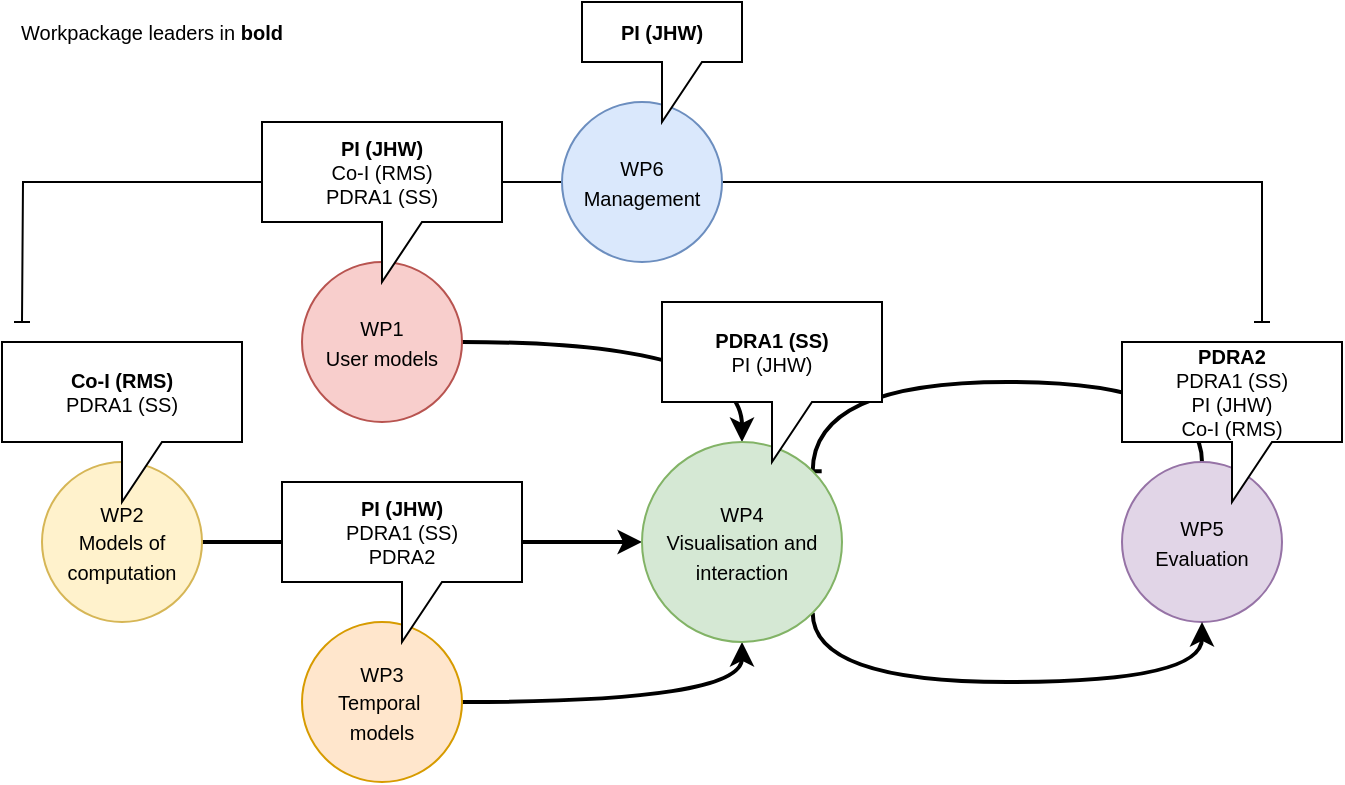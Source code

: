 <mxfile version="19.0.3" type="github">
  <diagram id="YQ6fcy86gVxHbW4KlF4i" name="Page-1">
    <mxGraphModel dx="1312" dy="769" grid="1" gridSize="10" guides="1" tooltips="1" connect="1" arrows="1" fold="1" page="1" pageScale="1" pageWidth="827" pageHeight="1169" math="0" shadow="0">
      <root>
        <mxCell id="0" />
        <mxCell id="1" parent="0" />
        <mxCell id="JzW8vRtsxdoaZSw6RIqp-11" style="edgeStyle=orthogonalEdgeStyle;curved=1;orthogonalLoop=1;jettySize=auto;html=1;exitX=1;exitY=0.5;exitDx=0;exitDy=0;entryX=0;entryY=0.5;entryDx=0;entryDy=0;strokeWidth=2;" edge="1" parent="1" source="JzW8vRtsxdoaZSw6RIqp-1" target="JzW8vRtsxdoaZSw6RIqp-8">
          <mxGeometry relative="1" as="geometry" />
        </mxCell>
        <mxCell id="JzW8vRtsxdoaZSw6RIqp-1" value="&lt;font style=&quot;font-size: 10px;&quot;&gt;WP2&lt;br&gt;Models of computation&lt;/font&gt;" style="ellipse;whiteSpace=wrap;html=1;aspect=fixed;fillColor=#fff2cc;strokeColor=#d6b656;" vertex="1" parent="1">
          <mxGeometry x="40" y="480" width="80" height="80" as="geometry" />
        </mxCell>
        <mxCell id="JzW8vRtsxdoaZSw6RIqp-9" style="edgeStyle=orthogonalEdgeStyle;orthogonalLoop=1;jettySize=auto;html=1;exitX=1;exitY=0.5;exitDx=0;exitDy=0;curved=1;strokeWidth=2;" edge="1" parent="1" source="JzW8vRtsxdoaZSw6RIqp-2" target="JzW8vRtsxdoaZSw6RIqp-8">
          <mxGeometry relative="1" as="geometry" />
        </mxCell>
        <mxCell id="JzW8vRtsxdoaZSw6RIqp-2" value="&lt;font size=&quot;1&quot;&gt;WP1&lt;br&gt;User models&lt;/font&gt;" style="ellipse;whiteSpace=wrap;html=1;aspect=fixed;fillColor=#f8cecc;strokeColor=#b85450;" vertex="1" parent="1">
          <mxGeometry x="170" y="380" width="80" height="80" as="geometry" />
        </mxCell>
        <mxCell id="JzW8vRtsxdoaZSw6RIqp-10" style="edgeStyle=orthogonalEdgeStyle;curved=1;orthogonalLoop=1;jettySize=auto;html=1;exitX=1;exitY=0.5;exitDx=0;exitDy=0;entryX=0.5;entryY=1;entryDx=0;entryDy=0;strokeWidth=2;" edge="1" parent="1" source="JzW8vRtsxdoaZSw6RIqp-3" target="JzW8vRtsxdoaZSw6RIqp-8">
          <mxGeometry relative="1" as="geometry" />
        </mxCell>
        <mxCell id="JzW8vRtsxdoaZSw6RIqp-3" value="&lt;font style=&quot;font-size: 10px;&quot;&gt;WP3&lt;br&gt;Temporal&amp;nbsp;&lt;br&gt;models&lt;/font&gt;" style="ellipse;whiteSpace=wrap;html=1;aspect=fixed;fillColor=#ffe6cc;strokeColor=#d79b00;" vertex="1" parent="1">
          <mxGeometry x="170" y="560" width="80" height="80" as="geometry" />
        </mxCell>
        <mxCell id="JzW8vRtsxdoaZSw6RIqp-16" style="edgeStyle=orthogonalEdgeStyle;orthogonalLoop=1;jettySize=auto;html=1;exitX=0.5;exitY=0;exitDx=0;exitDy=0;entryX=1;entryY=0;entryDx=0;entryDy=0;fontSize=10;endArrow=baseDash;endFill=0;strokeWidth=2;curved=1;" edge="1" parent="1" source="JzW8vRtsxdoaZSw6RIqp-5" target="JzW8vRtsxdoaZSw6RIqp-8">
          <mxGeometry relative="1" as="geometry">
            <Array as="points">
              <mxPoint x="620" y="440" />
              <mxPoint x="425" y="440" />
            </Array>
          </mxGeometry>
        </mxCell>
        <mxCell id="JzW8vRtsxdoaZSw6RIqp-5" value="&lt;font style=&quot;font-size: 10px;&quot;&gt;WP5&lt;br&gt;Evaluation&lt;/font&gt;" style="ellipse;whiteSpace=wrap;html=1;aspect=fixed;fillColor=#e1d5e7;strokeColor=#9673a6;" vertex="1" parent="1">
          <mxGeometry x="580" y="480" width="80" height="80" as="geometry" />
        </mxCell>
        <mxCell id="JzW8vRtsxdoaZSw6RIqp-13" style="edgeStyle=orthogonalEdgeStyle;orthogonalLoop=1;jettySize=auto;html=1;exitX=0;exitY=0.5;exitDx=0;exitDy=0;endArrow=baseDash;endFill=0;rounded=0;" edge="1" parent="1" source="JzW8vRtsxdoaZSw6RIqp-7">
          <mxGeometry relative="1" as="geometry">
            <mxPoint x="30" y="410" as="targetPoint" />
          </mxGeometry>
        </mxCell>
        <mxCell id="JzW8vRtsxdoaZSw6RIqp-14" style="edgeStyle=orthogonalEdgeStyle;orthogonalLoop=1;jettySize=auto;html=1;exitX=1;exitY=0.5;exitDx=0;exitDy=0;endArrow=baseDash;endFill=0;rounded=0;" edge="1" parent="1" source="JzW8vRtsxdoaZSw6RIqp-7">
          <mxGeometry relative="1" as="geometry">
            <mxPoint x="650" y="410" as="targetPoint" />
            <Array as="points">
              <mxPoint x="650" y="340" />
            </Array>
          </mxGeometry>
        </mxCell>
        <mxCell id="JzW8vRtsxdoaZSw6RIqp-7" value="&lt;font style=&quot;font-size: 10px;&quot;&gt;WP6&lt;br&gt;Management&lt;/font&gt;" style="ellipse;whiteSpace=wrap;html=1;aspect=fixed;fillColor=#dae8fc;strokeColor=#6c8ebf;" vertex="1" parent="1">
          <mxGeometry x="300" y="300" width="80" height="80" as="geometry" />
        </mxCell>
        <mxCell id="JzW8vRtsxdoaZSw6RIqp-12" style="edgeStyle=orthogonalEdgeStyle;curved=1;orthogonalLoop=1;jettySize=auto;html=1;exitX=1;exitY=1;exitDx=0;exitDy=0;entryX=0.5;entryY=1;entryDx=0;entryDy=0;strokeWidth=2;" edge="1" parent="1" source="JzW8vRtsxdoaZSw6RIqp-8" target="JzW8vRtsxdoaZSw6RIqp-5">
          <mxGeometry relative="1" as="geometry">
            <Array as="points">
              <mxPoint x="425" y="590" />
              <mxPoint x="620" y="590" />
            </Array>
          </mxGeometry>
        </mxCell>
        <mxCell id="JzW8vRtsxdoaZSw6RIqp-8" value="&lt;font style=&quot;font-size: 10px;&quot;&gt;WP4&lt;br&gt;Visualisation and interaction&lt;/font&gt;" style="ellipse;whiteSpace=wrap;html=1;aspect=fixed;fillColor=#d5e8d4;strokeColor=#82b366;" vertex="1" parent="1">
          <mxGeometry x="340" y="470" width="100" height="100" as="geometry" />
        </mxCell>
        <mxCell id="JzW8vRtsxdoaZSw6RIqp-27" value="&lt;b&gt;PI (JHW)&lt;/b&gt;" style="shape=callout;whiteSpace=wrap;html=1;perimeter=calloutPerimeter;fontSize=10;" vertex="1" parent="1">
          <mxGeometry x="310" y="250" width="80" height="60" as="geometry" />
        </mxCell>
        <mxCell id="JzW8vRtsxdoaZSw6RIqp-28" value="&lt;b&gt;PDRA2&lt;/b&gt;&lt;br&gt;PDRA1 (SS)&lt;br&gt;PI (JHW)&lt;br&gt;Co-I (RMS)" style="shape=callout;whiteSpace=wrap;html=1;perimeter=calloutPerimeter;fontSize=10;" vertex="1" parent="1">
          <mxGeometry x="580" y="420" width="110" height="80" as="geometry" />
        </mxCell>
        <mxCell id="JzW8vRtsxdoaZSw6RIqp-29" value="&lt;b&gt;PDRA1 (SS)&lt;/b&gt;&lt;br&gt;PI (JHW)" style="shape=callout;whiteSpace=wrap;html=1;perimeter=calloutPerimeter;fontSize=10;" vertex="1" parent="1">
          <mxGeometry x="350" y="400" width="110" height="80" as="geometry" />
        </mxCell>
        <mxCell id="JzW8vRtsxdoaZSw6RIqp-30" value="&lt;b&gt;Co-I (RMS)&lt;/b&gt;&lt;br&gt;PDRA1 (SS)" style="shape=callout;whiteSpace=wrap;html=1;perimeter=calloutPerimeter;fontSize=10;" vertex="1" parent="1">
          <mxGeometry x="20" y="420" width="120" height="80" as="geometry" />
        </mxCell>
        <mxCell id="JzW8vRtsxdoaZSw6RIqp-31" value="&lt;b&gt;PI (JHW)&lt;/b&gt;&lt;br&gt;PDRA1 (SS)&lt;br&gt;PDRA2" style="shape=callout;whiteSpace=wrap;html=1;perimeter=calloutPerimeter;fontSize=10;" vertex="1" parent="1">
          <mxGeometry x="160" y="490" width="120" height="80" as="geometry" />
        </mxCell>
        <mxCell id="JzW8vRtsxdoaZSw6RIqp-32" value="&lt;b&gt;PI (JHW)&lt;/b&gt;&lt;br&gt;Co-I (RMS)&lt;br&gt;PDRA1 (SS)" style="shape=callout;whiteSpace=wrap;html=1;perimeter=calloutPerimeter;fontSize=10;" vertex="1" parent="1">
          <mxGeometry x="150" y="310" width="120" height="80" as="geometry" />
        </mxCell>
        <mxCell id="JzW8vRtsxdoaZSw6RIqp-34" value="Workpackage leaders in &lt;b&gt;bold&lt;/b&gt;" style="text;html=1;strokeColor=none;fillColor=none;align=center;verticalAlign=middle;whiteSpace=wrap;rounded=0;fontSize=10;" vertex="1" parent="1">
          <mxGeometry x="20" y="250" width="150" height="30" as="geometry" />
        </mxCell>
      </root>
    </mxGraphModel>
  </diagram>
</mxfile>
